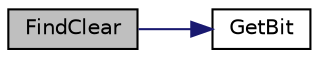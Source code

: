 digraph "FindClear"
{
 // LATEX_PDF_SIZE
  edge [fontname="Helvetica",fontsize="10",labelfontname="Helvetica",labelfontsize="10"];
  node [fontname="Helvetica",fontsize="10",shape=record];
  rankdir="LR";
  Node1 [label="FindClear",height=0.2,width=0.4,color="black", fillcolor="grey75", style="filled", fontcolor="black",tooltip="Finds The earliest cleared bit in bitmap."];
  Node1 -> Node2 [color="midnightblue",fontsize="10",style="solid",fontname="Helvetica"];
  Node2 [label="GetBit",height=0.2,width=0.4,color="black", fillcolor="white", style="filled",URL="$bitmap_8c.html#aea47b36efa670baedacd8eb1c8cefed9",tooltip="Gets thevalue of a specific bit in a bitmap."];
}
